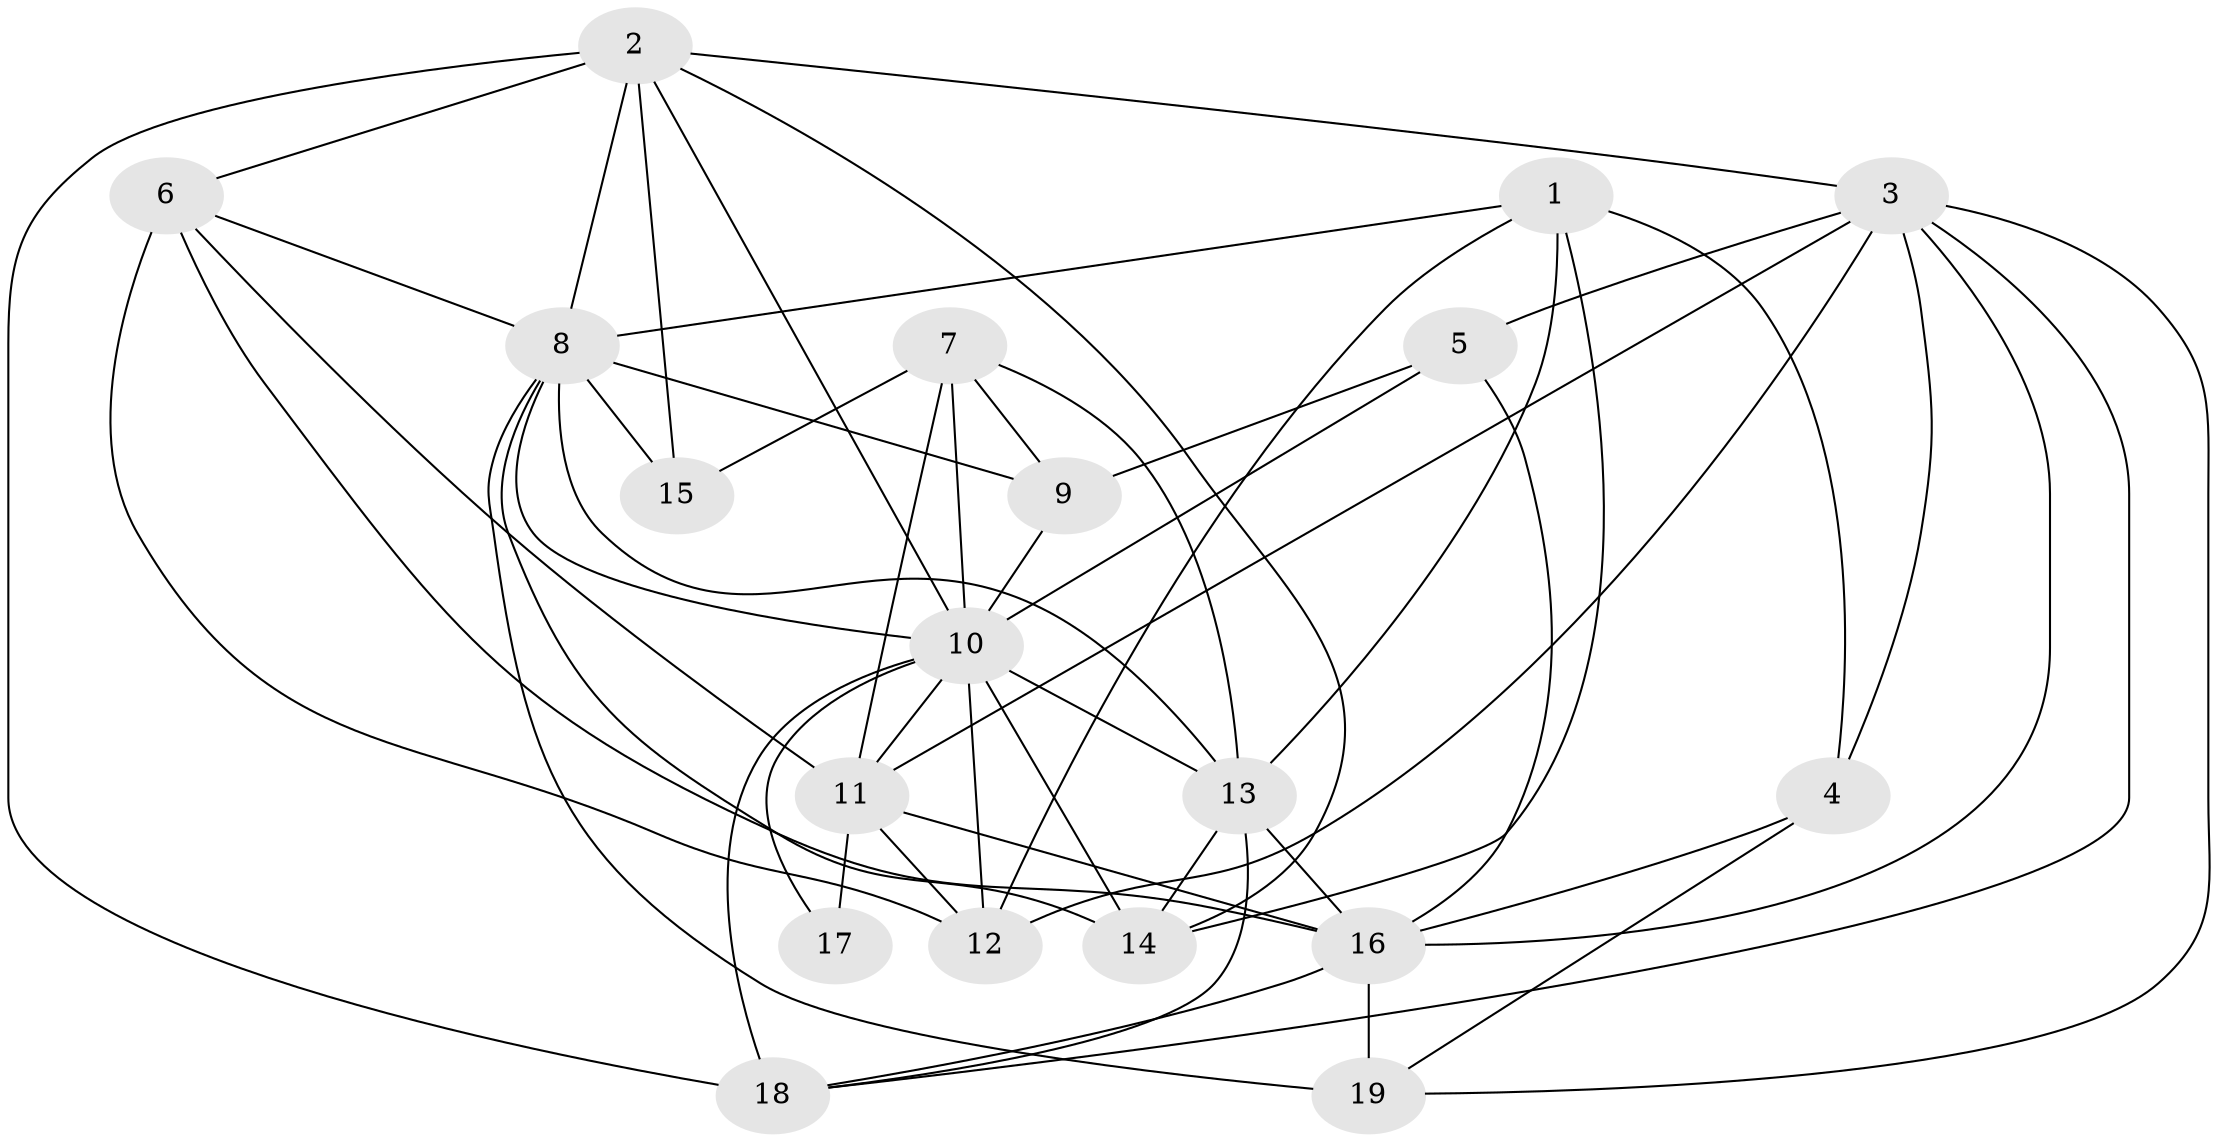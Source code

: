 // original degree distribution, {3: 0.3333333333333333, 5: 0.26666666666666666, 10: 0.016666666666666666, 4: 0.18333333333333332, 2: 0.11666666666666667, 6: 0.06666666666666667, 8: 0.016666666666666666}
// Generated by graph-tools (version 1.1) at 2025/37/03/04/25 23:37:07]
// undirected, 19 vertices, 54 edges
graph export_dot {
  node [color=gray90,style=filled];
  1;
  2;
  3;
  4;
  5;
  6;
  7;
  8;
  9;
  10;
  11;
  12;
  13;
  14;
  15;
  16;
  17;
  18;
  19;
  1 -- 4 [weight=1.0];
  1 -- 8 [weight=2.0];
  1 -- 12 [weight=1.0];
  1 -- 13 [weight=1.0];
  1 -- 14 [weight=1.0];
  2 -- 3 [weight=1.0];
  2 -- 6 [weight=1.0];
  2 -- 8 [weight=1.0];
  2 -- 10 [weight=1.0];
  2 -- 14 [weight=1.0];
  2 -- 15 [weight=1.0];
  2 -- 18 [weight=2.0];
  3 -- 4 [weight=1.0];
  3 -- 5 [weight=2.0];
  3 -- 11 [weight=1.0];
  3 -- 12 [weight=1.0];
  3 -- 16 [weight=1.0];
  3 -- 18 [weight=1.0];
  3 -- 19 [weight=1.0];
  4 -- 16 [weight=2.0];
  4 -- 19 [weight=1.0];
  5 -- 9 [weight=1.0];
  5 -- 10 [weight=3.0];
  5 -- 16 [weight=3.0];
  6 -- 8 [weight=1.0];
  6 -- 11 [weight=1.0];
  6 -- 12 [weight=1.0];
  6 -- 16 [weight=3.0];
  7 -- 9 [weight=1.0];
  7 -- 10 [weight=2.0];
  7 -- 11 [weight=1.0];
  7 -- 13 [weight=1.0];
  7 -- 15 [weight=1.0];
  8 -- 9 [weight=1.0];
  8 -- 10 [weight=1.0];
  8 -- 13 [weight=1.0];
  8 -- 14 [weight=1.0];
  8 -- 15 [weight=1.0];
  8 -- 19 [weight=1.0];
  9 -- 10 [weight=1.0];
  10 -- 11 [weight=1.0];
  10 -- 12 [weight=1.0];
  10 -- 13 [weight=1.0];
  10 -- 14 [weight=1.0];
  10 -- 17 [weight=1.0];
  10 -- 18 [weight=1.0];
  11 -- 12 [weight=1.0];
  11 -- 16 [weight=3.0];
  11 -- 17 [weight=2.0];
  13 -- 14 [weight=3.0];
  13 -- 16 [weight=1.0];
  13 -- 18 [weight=1.0];
  16 -- 18 [weight=1.0];
  16 -- 19 [weight=2.0];
}

